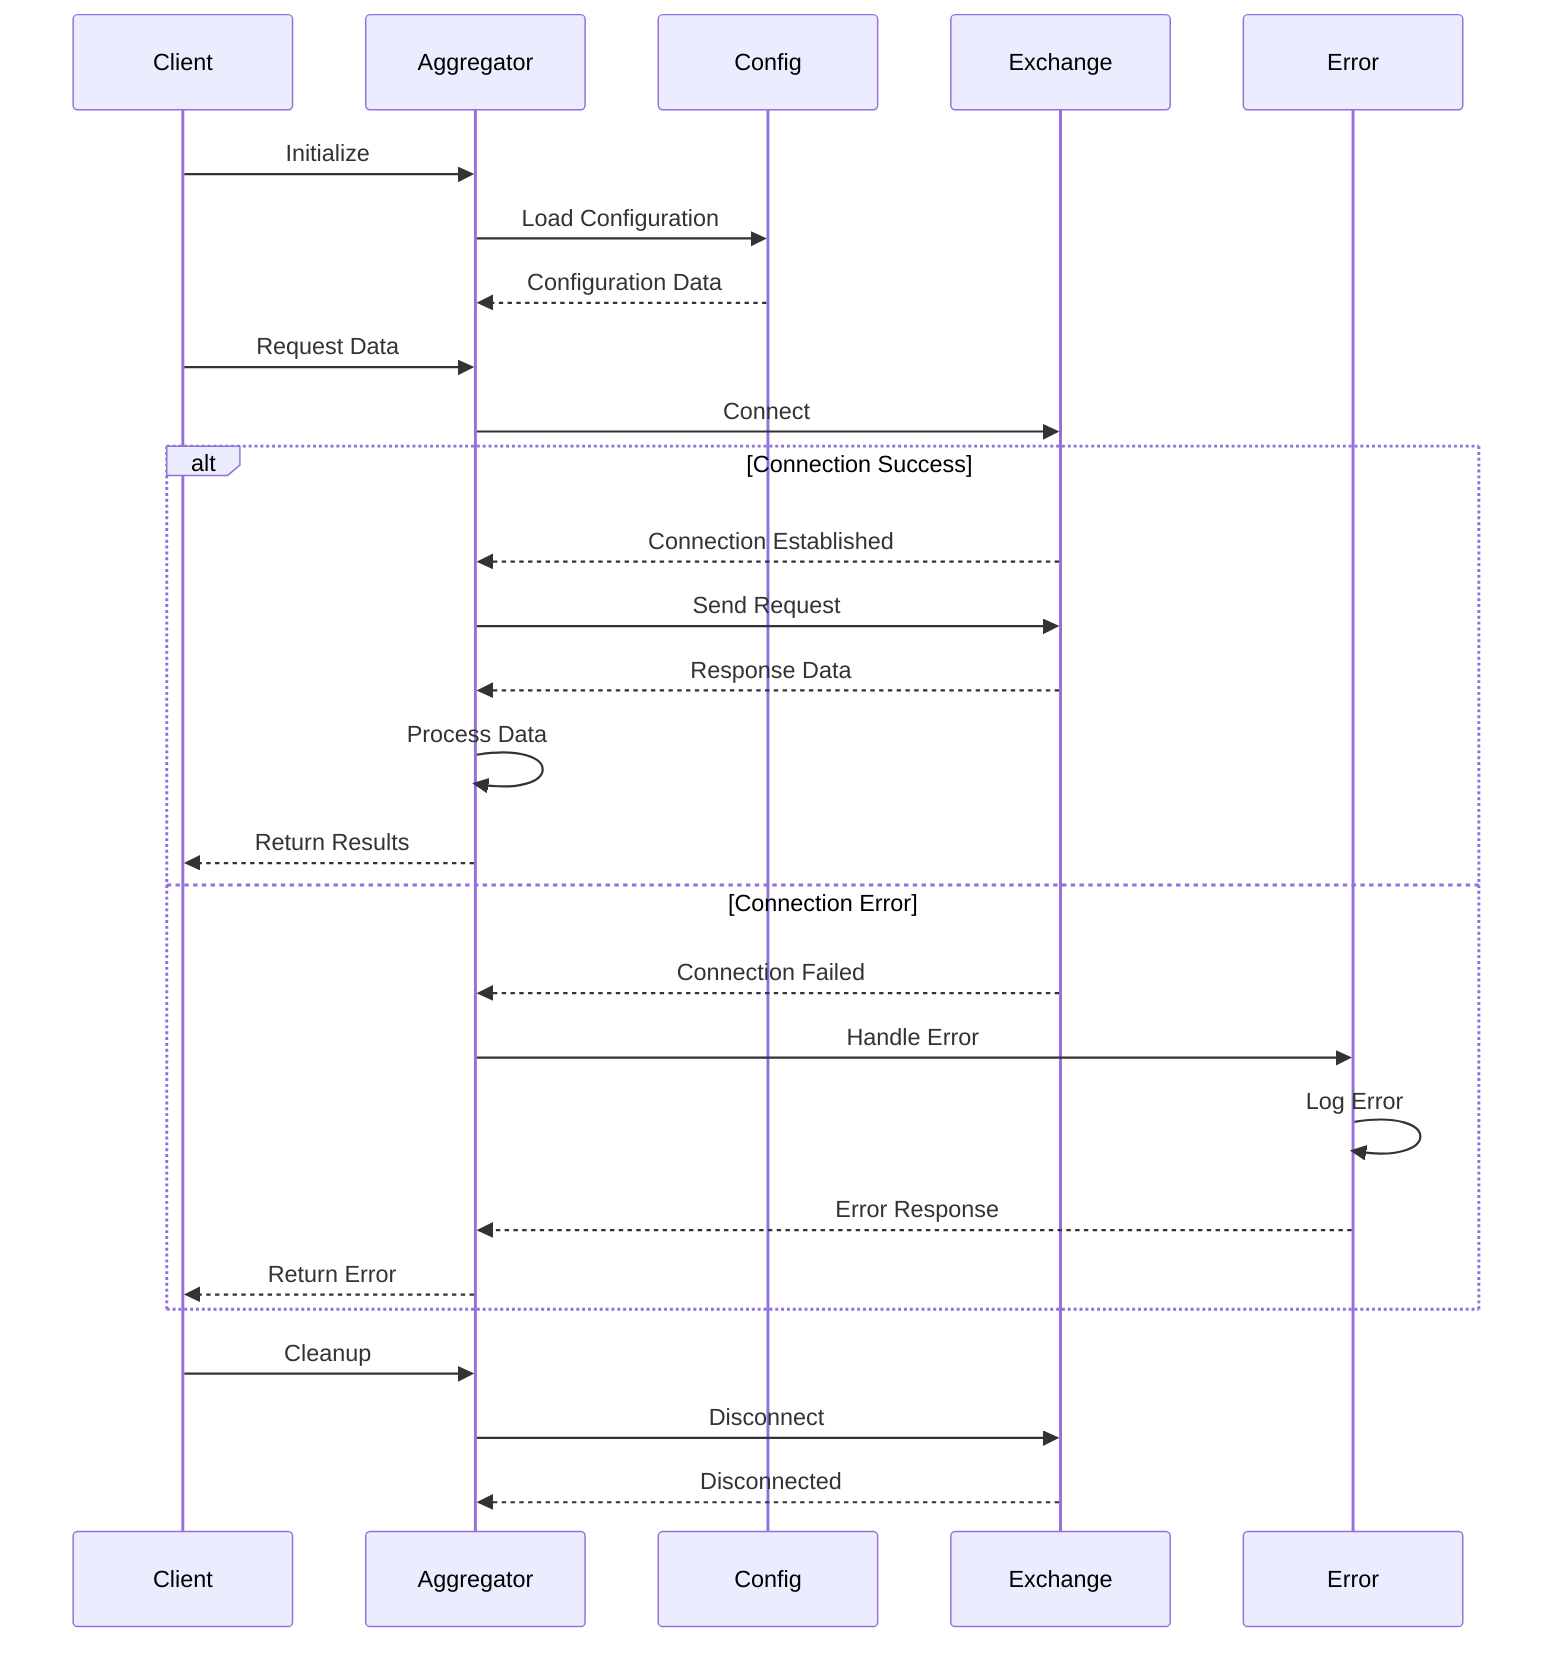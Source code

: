 sequenceDiagram
    participant Client
    participant Aggregator
    participant Config
    participant Exchange
    participant Error
    
    Client->>Aggregator: Initialize
    Aggregator->>Config: Load Configuration
    Config-->>Aggregator: Configuration Data
    
    Client->>Aggregator: Request Data
    Aggregator->>Exchange: Connect
    
    alt Connection Success
        Exchange-->>Aggregator: Connection Established
        Aggregator->>Exchange: Send Request
        Exchange-->>Aggregator: Response Data
        Aggregator->>Aggregator: Process Data
        Aggregator-->>Client: Return Results
    else Connection Error
        Exchange-->>Aggregator: Connection Failed
        Aggregator->>Error: Handle Error
        Error->>Error: Log Error
        Error-->>Aggregator: Error Response
        Aggregator-->>Client: Return Error
    end
    
    Client->>Aggregator: Cleanup
    Aggregator->>Exchange: Disconnect
    Exchange-->>Aggregator: Disconnected